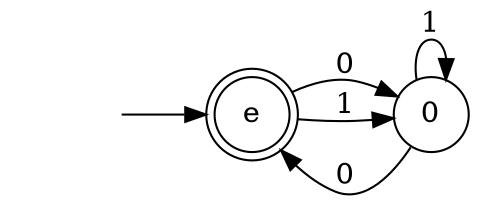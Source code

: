 digraph finite_state_machine {
	rankdir=LR size="8,5"
	node [shape=plaintext]
	" "
	node [shape=doublecircle]
	e
	node [shape=circle]
	" " -> e [label=" "]
	0 -> e [label=0]
	0 -> 0 [label=1]
	e -> 0 [label=0]
	e -> 0 [label=1]
}

